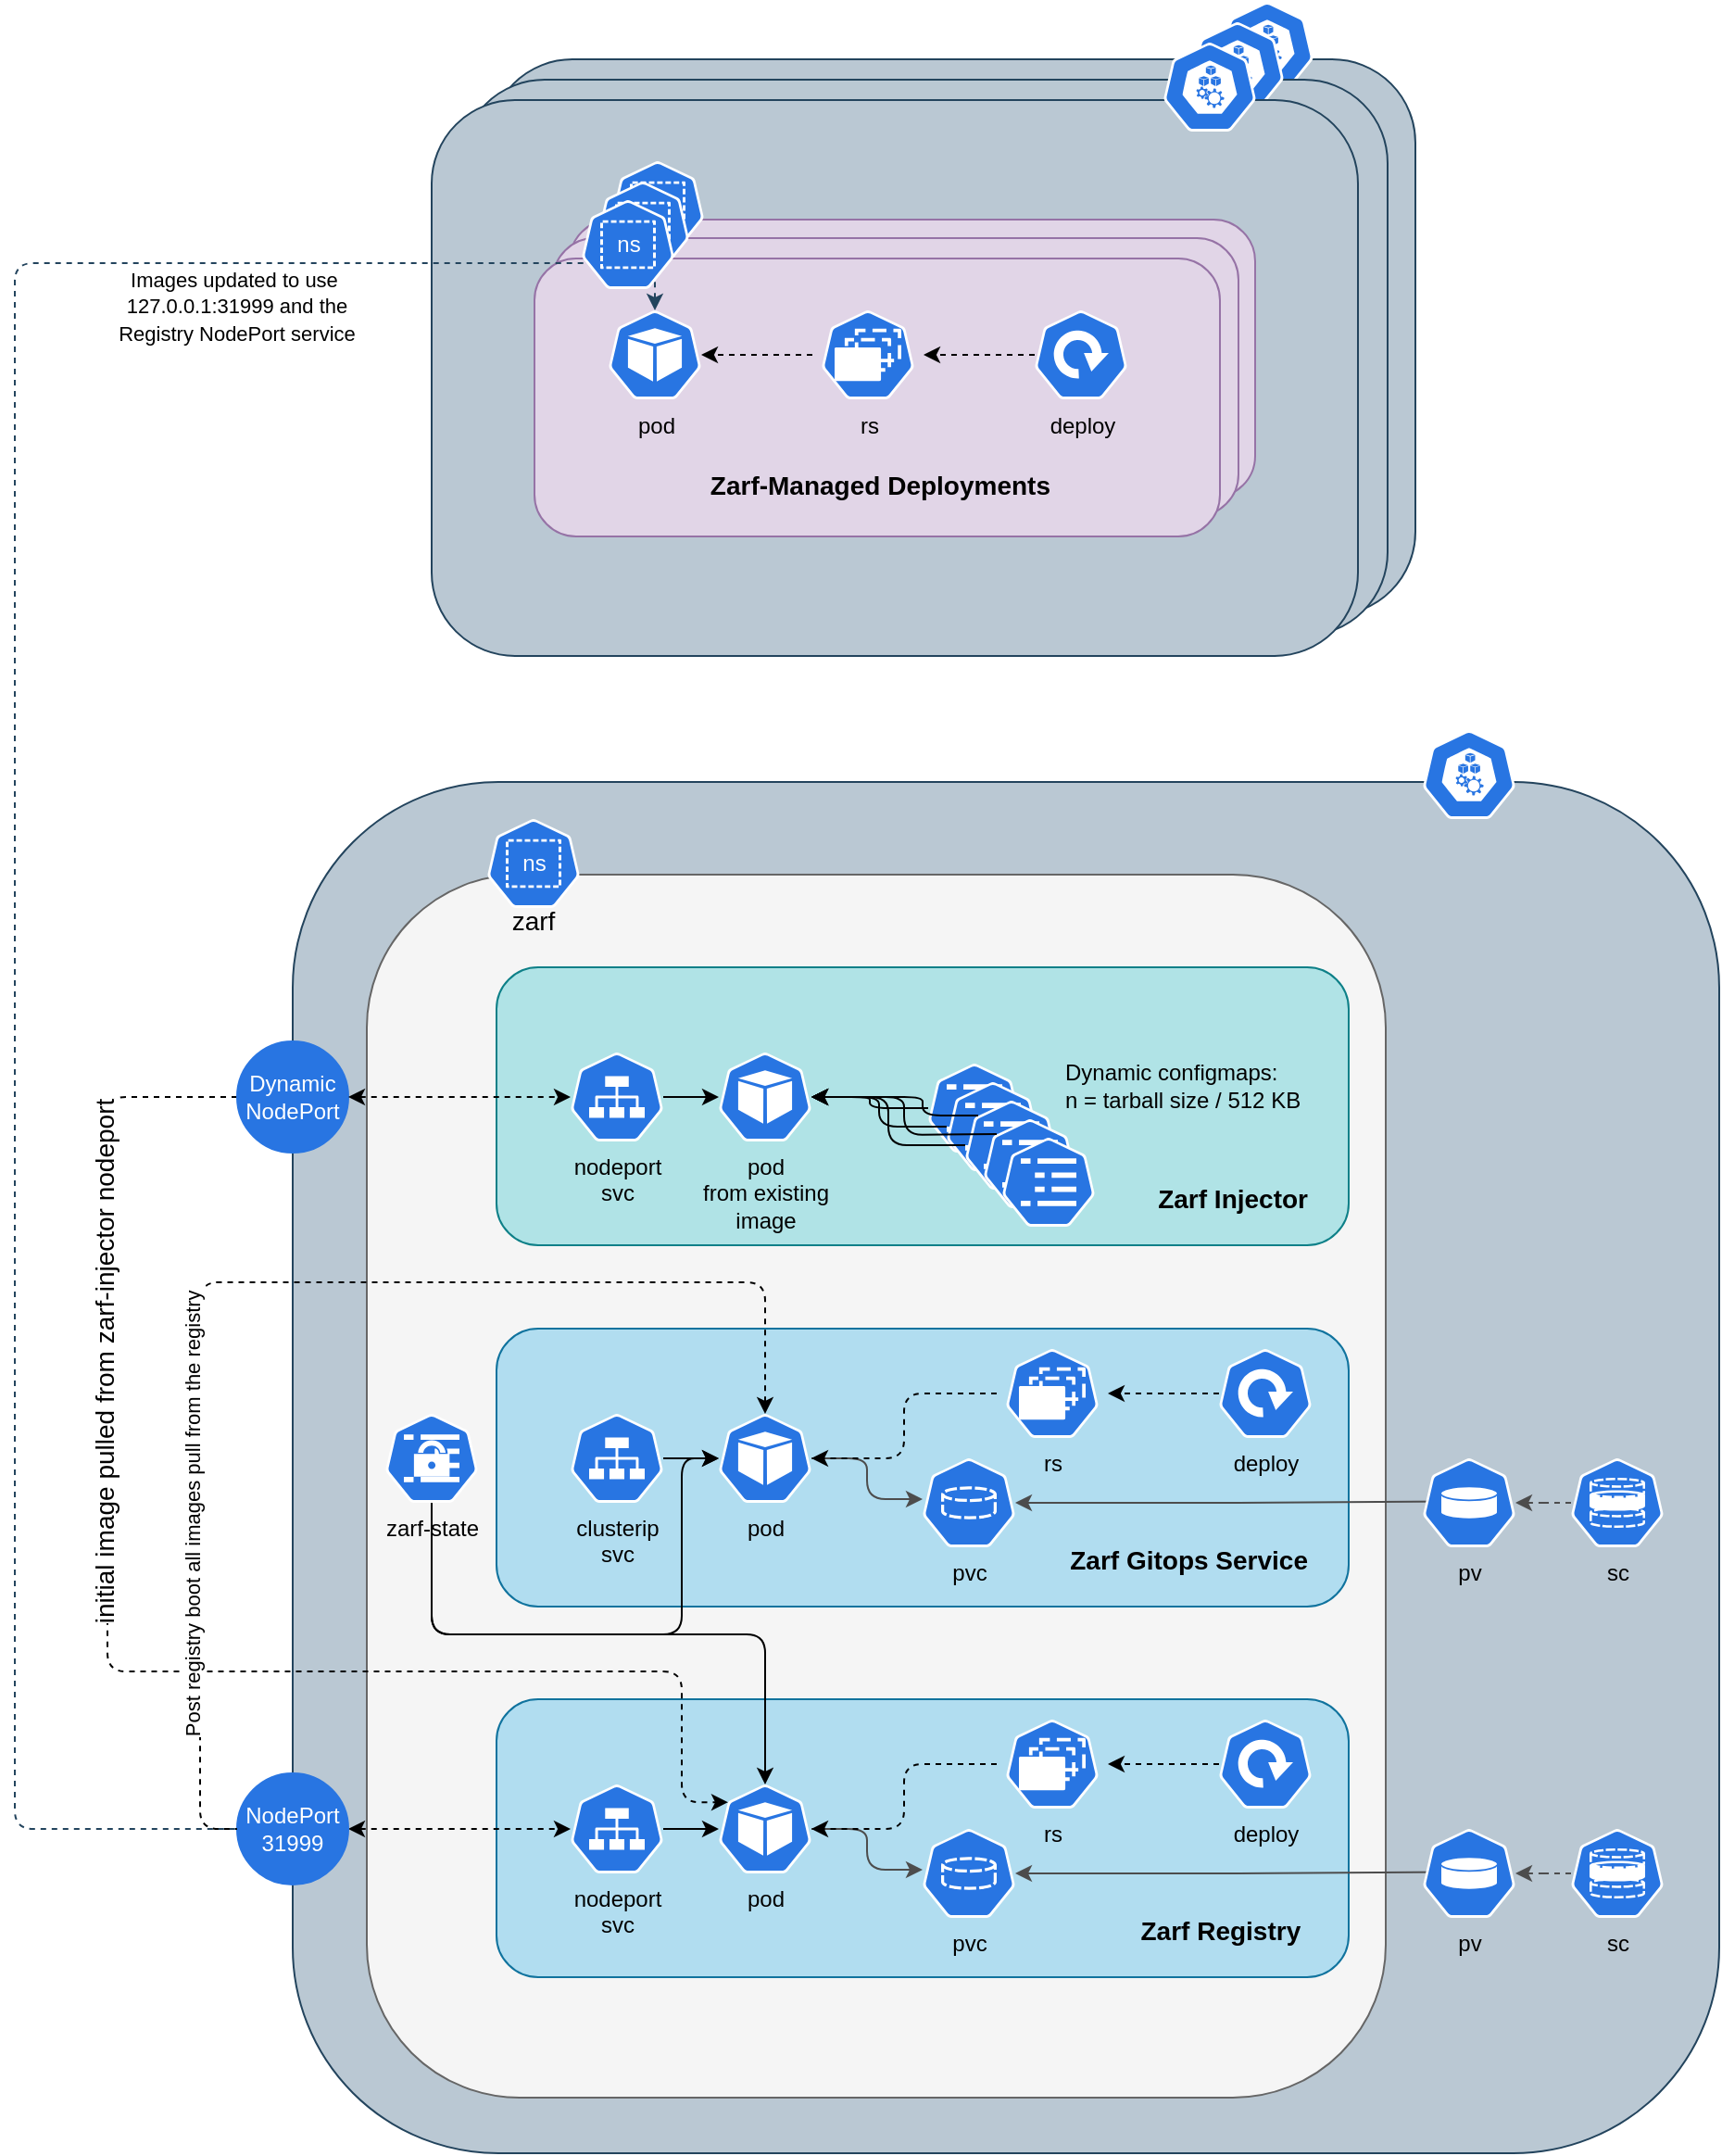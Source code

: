 <mxfile version="16.6.4" type="device"><diagram name="Page-1" id="80d4a630-b321-0f5e-ff81-c5a36ef4752d"><mxGraphModel dx="2057" dy="2125" grid="1" gridSize="10" guides="1" tooltips="1" connect="1" arrows="1" fold="1" page="1" pageScale="1" pageWidth="1100" pageHeight="850" background="none" math="0" shadow="0"><root><mxCell id="0"/><mxCell id="1" parent="0"/><mxCell id="RG8qj_PT374AERn5NwbC-190" value="" style="rounded=1;whiteSpace=wrap;html=1;labelBorderColor=none;fillColor=#bac8d3;strokeColor=#23445d;gradientColor=none;glass=0;shadow=0;sketch=0;" vertex="1" parent="1"><mxGeometry x="316" y="-420" width="500" height="300" as="geometry"/></mxCell><mxCell id="RG8qj_PT374AERn5NwbC-191" value="" style="html=1;dashed=0;whitespace=wrap;fillColor=#2875E2;strokeColor=#ffffff;points=[[0.005,0.63,0],[0.1,0.2,0],[0.9,0.2,0],[0.5,0,0],[0.995,0.63,0],[0.72,0.99,0],[0.5,1,0],[0.28,0.99,0]];shape=mxgraph.kubernetes.icon;prIcon=node;labelBorderColor=none;fontColor=default;rounded=1;" vertex="1" parent="1"><mxGeometry x="711" y="-451" width="50" height="48" as="geometry"/></mxCell><mxCell id="RG8qj_PT374AERn5NwbC-189" value="" style="rounded=1;whiteSpace=wrap;html=1;labelBorderColor=none;fillColor=#bac8d3;strokeColor=#23445d;gradientColor=none;glass=0;shadow=0;sketch=0;" vertex="1" parent="1"><mxGeometry x="301" y="-409" width="500" height="300" as="geometry"/></mxCell><mxCell id="RG8qj_PT374AERn5NwbC-188" value="" style="html=1;dashed=0;whitespace=wrap;fillColor=#2875E2;strokeColor=#ffffff;points=[[0.005,0.63,0],[0.1,0.2,0],[0.9,0.2,0],[0.5,0,0],[0.995,0.63,0],[0.72,0.99,0],[0.5,1,0],[0.28,0.99,0]];shape=mxgraph.kubernetes.icon;prIcon=node;labelBorderColor=none;fontColor=default;rounded=1;" vertex="1" parent="1"><mxGeometry x="695" y="-440" width="50" height="48" as="geometry"/></mxCell><mxCell id="RG8qj_PT374AERn5NwbC-24" value="" style="rounded=1;whiteSpace=wrap;html=1;labelBorderColor=none;fillColor=#bac8d3;strokeColor=#23445d;gradientColor=none;glass=0;shadow=0;sketch=0;" vertex="1" parent="1"><mxGeometry x="210" y="-30" width="770" height="740" as="geometry"/></mxCell><mxCell id="RG8qj_PT374AERn5NwbC-9" value="" style="rounded=1;whiteSpace=wrap;html=1;labelBorderColor=none;fillColor=#f5f5f5;fontColor=#333333;strokeColor=#666666;" vertex="1" parent="1"><mxGeometry x="250" y="20" width="550" height="660" as="geometry"/></mxCell><mxCell id="RG8qj_PT374AERn5NwbC-38" value="" style="rounded=1;whiteSpace=wrap;html=1;shadow=0;labelBorderColor=none;strokeColor=#10739e;fillColor=#b1ddf0;labelPosition=right;verticalLabelPosition=top;align=left;verticalAlign=bottom;" vertex="1" parent="1"><mxGeometry x="320" y="465" width="460" height="150" as="geometry"/></mxCell><mxCell id="RG8qj_PT374AERn5NwbC-1" value="ns" style="html=1;dashed=0;whitespace=wrap;fillColor=#2875E2;strokeColor=#ffffff;points=[[0.005,0.63,0],[0.1,0.2,0],[0.9,0.2,0],[0.5,0,0],[0.995,0.63,0],[0.72,0.99,0],[0.5,1,0],[0.28,0.99,0]];shape=mxgraph.kubernetes.icon;prIcon=ns;labelBorderColor=none;fontColor=#FFFFFF;labelPosition=center;verticalLabelPosition=middle;align=center;verticalAlign=middle;rounded=1;" vertex="1" parent="1"><mxGeometry x="315" y="-10" width="50" height="48" as="geometry"/></mxCell><mxCell id="RG8qj_PT374AERn5NwbC-2" value="pod" style="html=1;dashed=0;whitespace=wrap;fillColor=#2875E2;strokeColor=#ffffff;points=[[0.005,0.63,0],[0.1,0.2,0],[0.9,0.2,0],[0.5,0,0],[0.995,0.63,0],[0.72,0.99,0],[0.5,1,0],[0.28,0.99,0]];shape=mxgraph.kubernetes.icon;prIcon=pod;labelBorderColor=none;fontColor=#000000;labelPosition=center;verticalLabelPosition=bottom;align=center;verticalAlign=top;rounded=1;" vertex="1" parent="1"><mxGeometry x="440" y="511" width="50" height="48" as="geometry"/></mxCell><mxCell id="RG8qj_PT374AERn5NwbC-7" value="" style="edgeStyle=orthogonalEdgeStyle;rounded=1;orthogonalLoop=1;jettySize=auto;html=1;fontColor=#000000;startArrow=classic;startFill=1;fontSize=12;verticalAlign=top;fillColor=#2875E2;strokeColor=#4D4D4D;dashed=0;labelBorderColor=none;labelPosition=center;verticalLabelPosition=bottom;align=center;entryX=0.5;entryY=0.483;entryDx=0;entryDy=0;entryPerimeter=0;" edge="1" parent="1" source="RG8qj_PT374AERn5NwbC-3" target="RG8qj_PT374AERn5NwbC-6"><mxGeometry relative="1" as="geometry"><mxPoint x="465" y="615" as="targetPoint"/></mxGeometry></mxCell><mxCell id="RG8qj_PT374AERn5NwbC-40" value="" style="edgeStyle=orthogonalEdgeStyle;rounded=1;orthogonalLoop=1;jettySize=auto;html=1;fontColor=#000000;startArrow=classic;startFill=1;strokeColor=#4D4D4D;endArrow=none;endFill=0;" edge="1" parent="1" source="RG8qj_PT374AERn5NwbC-3"><mxGeometry relative="1" as="geometry"><mxPoint x="540" y="557" as="sourcePoint"/><mxPoint x="490" y="535" as="targetPoint"/><Array as="points"><mxPoint x="520" y="557"/><mxPoint x="520" y="535"/></Array></mxGeometry></mxCell><mxCell id="RG8qj_PT374AERn5NwbC-3" value="pvc" style="html=1;dashed=0;whitespace=wrap;fillColor=#2875E2;strokeColor=#ffffff;points=[[0.005,0.63,0],[0.1,0.2,0],[0.9,0.2,0],[0.5,0,0],[0.995,0.63,0],[0.72,0.99,0],[0.5,1,0],[0.28,0.99,0]];shape=mxgraph.kubernetes.icon;prIcon=pvc;labelBorderColor=none;fontColor=#000000;verticalAlign=top;labelPosition=center;verticalLabelPosition=bottom;align=center;rounded=1;" vertex="1" parent="1"><mxGeometry x="550" y="535" width="50" height="48" as="geometry"/></mxCell><mxCell id="RG8qj_PT374AERn5NwbC-6" value="pv" style="html=1;dashed=0;whitespace=wrap;fillColor=#2875E2;strokeColor=#ffffff;points=[[0.005,0.63,0],[0.1,0.2,0],[0.9,0.2,0],[0.5,0,0],[0.995,0.63,0],[0.72,0.99,0],[0.5,1,0],[0.28,0.99,0]];shape=mxgraph.kubernetes.icon;prIcon=pv;labelBorderColor=none;fontColor=#000000;verticalAlign=top;labelPosition=center;verticalLabelPosition=bottom;align=center;rounded=1;" vertex="1" parent="1"><mxGeometry x="820" y="535" width="50" height="48" as="geometry"/></mxCell><mxCell id="RG8qj_PT374AERn5NwbC-22" value="" style="edgeStyle=orthogonalEdgeStyle;rounded=1;orthogonalLoop=1;jettySize=auto;html=1;fontColor=#000000;startArrow=none;startFill=0;dashed=1;fontSize=12;verticalAlign=top;fillColor=#2875E2;strokeColor=#4D4D4D;labelBorderColor=none;labelPosition=center;verticalLabelPosition=bottom;align=center;" edge="1" parent="1" source="RG8qj_PT374AERn5NwbC-8" target="RG8qj_PT374AERn5NwbC-6"><mxGeometry relative="1" as="geometry"/></mxCell><mxCell id="RG8qj_PT374AERn5NwbC-8" value="sc" style="html=1;dashed=0;whitespace=wrap;fillColor=#2875E2;strokeColor=#ffffff;points=[[0.005,0.63,0],[0.1,0.2,0],[0.9,0.2,0],[0.5,0,0],[0.995,0.63,0],[0.72,0.99,0],[0.5,1,0],[0.28,0.99,0]];shape=mxgraph.kubernetes.icon;prIcon=sc;labelBorderColor=none;fontColor=#000000;verticalAlign=top;labelPosition=center;verticalLabelPosition=bottom;align=center;rounded=1;" vertex="1" parent="1"><mxGeometry x="900" y="535" width="50" height="48" as="geometry"/></mxCell><mxCell id="RG8qj_PT374AERn5NwbC-21" style="edgeStyle=orthogonalEdgeStyle;orthogonalLoop=1;jettySize=auto;html=1;fontColor=default;startArrow=none;startFill=0;rounded=1;exitX=0;exitY=0.5;exitDx=0;exitDy=0;dashed=1;entryX=0.1;entryY=0.2;entryDx=0;entryDy=0;entryPerimeter=0;" edge="1" parent="1" source="RG8qj_PT374AERn5NwbC-115" target="RG8qj_PT374AERn5NwbC-2"><mxGeometry relative="1" as="geometry"><mxPoint x="110" y="440" as="sourcePoint"/><Array as="points"><mxPoint x="110" y="140"/><mxPoint x="110" y="450"/><mxPoint x="420" y="450"/><mxPoint x="420" y="521"/></Array></mxGeometry></mxCell><mxCell id="RG8qj_PT374AERn5NwbC-118" value="initial image pulled from zarf-injector nodeport" style="edgeLabel;html=1;align=center;verticalAlign=middle;resizable=0;points=[];fontSize=14;fontColor=#000000;labelPosition=center;verticalLabelPosition=middle;rotation=-90;rounded=1;" vertex="1" connectable="0" parent="RG8qj_PT374AERn5NwbC-21"><mxGeometry x="-0.458" y="-2" relative="1" as="geometry"><mxPoint as="offset"/></mxGeometry></mxCell><mxCell id="RG8qj_PT374AERn5NwbC-117" style="edgeStyle=orthogonalEdgeStyle;rounded=1;orthogonalLoop=1;jettySize=auto;html=1;exitX=0.5;exitY=1;exitDx=0;exitDy=0;exitPerimeter=0;entryX=0.5;entryY=0;entryDx=0;entryDy=0;entryPerimeter=0;fontSize=14;fontColor=#000000;startArrow=none;startFill=0;endArrow=classic;endFill=1;strokeColor=#000000;" edge="1" parent="1" source="RG8qj_PT374AERn5NwbC-10" target="RG8qj_PT374AERn5NwbC-2"><mxGeometry relative="1" as="geometry"><Array as="points"><mxPoint x="285" y="430"/><mxPoint x="465" y="430"/></Array></mxGeometry></mxCell><mxCell id="RG8qj_PT374AERn5NwbC-10" value="zarf-state" style="html=1;dashed=0;whitespace=wrap;fillColor=#2875E2;strokeColor=#ffffff;points=[[0.005,0.63,0],[0.1,0.2,0],[0.9,0.2,0],[0.5,0,0],[0.995,0.63,0],[0.72,0.99,0],[0.5,1,0],[0.28,0.99,0]];shape=mxgraph.kubernetes.icon;prIcon=secret;labelBorderColor=none;fontColor=default;labelPosition=center;verticalLabelPosition=bottom;align=center;verticalAlign=top;rounded=1;" vertex="1" parent="1"><mxGeometry x="260" y="311" width="50" height="48" as="geometry"/></mxCell><mxCell id="RG8qj_PT374AERn5NwbC-12" value="" style="edgeStyle=orthogonalEdgeStyle;rounded=1;orthogonalLoop=1;jettySize=auto;html=1;fontColor=default;" edge="1" parent="1" source="RG8qj_PT374AERn5NwbC-11" target="RG8qj_PT374AERn5NwbC-2"><mxGeometry relative="1" as="geometry"/></mxCell><mxCell id="RG8qj_PT374AERn5NwbC-11" value="nodeport&lt;br&gt;svc" style="html=1;dashed=0;whitespace=wrap;fillColor=#2875E2;strokeColor=#ffffff;points=[[0.005,0.63,0],[0.1,0.2,0],[0.9,0.2,0],[0.5,0,0],[0.995,0.63,0],[0.72,0.99,0],[0.5,1,0],[0.28,0.99,0]];shape=mxgraph.kubernetes.icon;prIcon=svc;labelBorderColor=none;fontColor=default;labelPosition=center;verticalLabelPosition=bottom;align=center;verticalAlign=top;rounded=1;" vertex="1" parent="1"><mxGeometry x="360" y="511" width="50" height="48" as="geometry"/></mxCell><mxCell id="RG8qj_PT374AERn5NwbC-23" value="" style="html=1;dashed=0;whitespace=wrap;fillColor=#2875E2;strokeColor=#ffffff;points=[[0.005,0.63,0],[0.1,0.2,0],[0.9,0.2,0],[0.5,0,0],[0.995,0.63,0],[0.72,0.99,0],[0.5,1,0],[0.28,0.99,0]];shape=mxgraph.kubernetes.icon;prIcon=node;labelBorderColor=none;fontColor=default;rounded=1;" vertex="1" parent="1"><mxGeometry x="820" y="-58" width="50" height="48" as="geometry"/></mxCell><mxCell id="RG8qj_PT374AERn5NwbC-31" style="edgeStyle=orthogonalEdgeStyle;rounded=1;orthogonalLoop=1;jettySize=auto;html=1;exitX=1;exitY=0.5;exitDx=0;exitDy=0;dashed=1;fontColor=default;startArrow=classic;startFill=1;" edge="1" parent="1" source="RG8qj_PT374AERn5NwbC-28" target="RG8qj_PT374AERn5NwbC-11"><mxGeometry relative="1" as="geometry"/></mxCell><mxCell id="RG8qj_PT374AERn5NwbC-28" value="&lt;span&gt;NodePort&lt;/span&gt;&lt;br&gt;&lt;span&gt;31999&lt;/span&gt;" style="ellipse;whiteSpace=wrap;html=1;aspect=fixed;labelBorderColor=none;fontColor=#FFFFFF;strokeColor=#2875E2;fillColor=#2875E2;rounded=1;" vertex="1" parent="1"><mxGeometry x="180" y="505" width="60" height="60" as="geometry"/></mxCell><mxCell id="RG8qj_PT374AERn5NwbC-34" value="" style="edgeStyle=orthogonalEdgeStyle;rounded=1;orthogonalLoop=1;jettySize=auto;html=1;dashed=1;fontColor=#000000;startArrow=none;startFill=0;" edge="1" parent="1" source="RG8qj_PT374AERn5NwbC-33" target="RG8qj_PT374AERn5NwbC-2"><mxGeometry relative="1" as="geometry"/></mxCell><mxCell id="RG8qj_PT374AERn5NwbC-33" value="rs" style="html=1;dashed=0;whitespace=wrap;fillColor=#2875E2;strokeColor=#ffffff;points=[[0.005,0.63,0],[0.1,0.2,0],[0.9,0.2,0],[0.5,0,0],[0.995,0.63,0],[0.72,0.99,0],[0.5,1,0],[0.28,0.99,0]];shape=mxgraph.kubernetes.icon;prIcon=rs;shadow=0;labelBorderColor=none;fontColor=#000000;labelPosition=center;verticalLabelPosition=bottom;align=center;verticalAlign=top;rounded=1;" vertex="1" parent="1"><mxGeometry x="590" y="476" width="60" height="48" as="geometry"/></mxCell><mxCell id="RG8qj_PT374AERn5NwbC-36" value="" style="edgeStyle=orthogonalEdgeStyle;rounded=1;orthogonalLoop=1;jettySize=auto;html=1;dashed=1;fontColor=#000000;startArrow=none;startFill=0;" edge="1" parent="1" source="RG8qj_PT374AERn5NwbC-35" target="RG8qj_PT374AERn5NwbC-33"><mxGeometry relative="1" as="geometry"/></mxCell><mxCell id="RG8qj_PT374AERn5NwbC-35" value="deploy" style="html=1;dashed=0;whitespace=wrap;fillColor=#2875E2;strokeColor=#ffffff;points=[[0.005,0.63,0],[0.1,0.2,0],[0.9,0.2,0],[0.5,0,0],[0.995,0.63,0],[0.72,0.99,0],[0.5,1,0],[0.28,0.99,0]];shape=mxgraph.kubernetes.icon;prIcon=deploy;shadow=0;labelBorderColor=none;fontColor=#000000;labelPosition=center;verticalLabelPosition=bottom;align=center;verticalAlign=top;rounded=1;" vertex="1" parent="1"><mxGeometry x="710" y="476" width="50" height="48" as="geometry"/></mxCell><mxCell id="RG8qj_PT374AERn5NwbC-39" value="&lt;span style=&quot;font-size: 14px&quot;&gt;Zarf Registry&amp;nbsp;&lt;/span&gt;" style="text;html=1;strokeColor=none;fillColor=none;align=right;verticalAlign=middle;whiteSpace=wrap;rounded=1;shadow=0;labelBorderColor=none;fontColor=#000000;fontSize=14;fontStyle=1;" vertex="1" parent="1"><mxGeometry x="620" y="575" width="140" height="30" as="geometry"/></mxCell><mxCell id="RG8qj_PT374AERn5NwbC-57" value="zarf" style="text;html=1;strokeColor=none;fillColor=none;align=center;verticalAlign=middle;whiteSpace=wrap;rounded=1;shadow=0;labelBorderColor=none;fontSize=14;fontColor=#000000;" vertex="1" parent="1"><mxGeometry x="310" y="30" width="60" height="30" as="geometry"/></mxCell><mxCell id="RG8qj_PT374AERn5NwbC-58" value="" style="rounded=1;whiteSpace=wrap;html=1;shadow=0;labelBorderColor=none;strokeColor=#10739e;fillColor=#b1ddf0;labelPosition=right;verticalLabelPosition=top;align=left;verticalAlign=bottom;" vertex="1" parent="1"><mxGeometry x="320" y="265" width="460" height="150" as="geometry"/></mxCell><mxCell id="RG8qj_PT374AERn5NwbC-60" value="" style="edgeStyle=orthogonalEdgeStyle;rounded=1;orthogonalLoop=1;jettySize=auto;html=1;fontColor=#000000;startArrow=classic;startFill=1;fontSize=12;verticalAlign=top;fillColor=#2875E2;strokeColor=#4D4D4D;dashed=0;labelBorderColor=none;labelPosition=center;verticalLabelPosition=bottom;align=center;entryX=0.5;entryY=0.483;entryDx=0;entryDy=0;entryPerimeter=0;" edge="1" source="RG8qj_PT374AERn5NwbC-62" target="RG8qj_PT374AERn5NwbC-63" parent="1"><mxGeometry relative="1" as="geometry"><mxPoint x="465" y="415" as="targetPoint"/></mxGeometry></mxCell><mxCell id="RG8qj_PT374AERn5NwbC-61" value="" style="edgeStyle=orthogonalEdgeStyle;rounded=1;orthogonalLoop=1;jettySize=auto;html=1;fontColor=#000000;startArrow=classic;startFill=1;strokeColor=#4D4D4D;endArrow=none;endFill=0;" edge="1" source="RG8qj_PT374AERn5NwbC-62" parent="1"><mxGeometry relative="1" as="geometry"><mxPoint x="540" y="357" as="sourcePoint"/><mxPoint x="490" y="335" as="targetPoint"/><Array as="points"><mxPoint x="520" y="357"/><mxPoint x="520" y="335"/></Array></mxGeometry></mxCell><mxCell id="RG8qj_PT374AERn5NwbC-62" value="pvc" style="html=1;dashed=0;whitespace=wrap;fillColor=#2875E2;strokeColor=#ffffff;points=[[0.005,0.63,0],[0.1,0.2,0],[0.9,0.2,0],[0.5,0,0],[0.995,0.63,0],[0.72,0.99,0],[0.5,1,0],[0.28,0.99,0]];shape=mxgraph.kubernetes.icon;prIcon=pvc;labelBorderColor=none;fontColor=#000000;verticalAlign=top;labelPosition=center;verticalLabelPosition=bottom;align=center;rounded=1;" vertex="1" parent="1"><mxGeometry x="550" y="335" width="50" height="48" as="geometry"/></mxCell><mxCell id="RG8qj_PT374AERn5NwbC-63" value="pv" style="html=1;dashed=0;whitespace=wrap;fillColor=#2875E2;strokeColor=#ffffff;points=[[0.005,0.63,0],[0.1,0.2,0],[0.9,0.2,0],[0.5,0,0],[0.995,0.63,0],[0.72,0.99,0],[0.5,1,0],[0.28,0.99,0]];shape=mxgraph.kubernetes.icon;prIcon=pv;labelBorderColor=none;fontColor=#000000;verticalAlign=top;labelPosition=center;verticalLabelPosition=bottom;align=center;rounded=1;" vertex="1" parent="1"><mxGeometry x="820" y="335" width="50" height="48" as="geometry"/></mxCell><mxCell id="RG8qj_PT374AERn5NwbC-64" value="" style="edgeStyle=orthogonalEdgeStyle;rounded=1;orthogonalLoop=1;jettySize=auto;html=1;fontColor=#000000;startArrow=none;startFill=0;dashed=1;fontSize=12;verticalAlign=top;fillColor=#2875E2;strokeColor=#4D4D4D;labelBorderColor=none;labelPosition=center;verticalLabelPosition=bottom;align=center;" edge="1" source="RG8qj_PT374AERn5NwbC-65" target="RG8qj_PT374AERn5NwbC-63" parent="1"><mxGeometry relative="1" as="geometry"/></mxCell><mxCell id="RG8qj_PT374AERn5NwbC-65" value="sc" style="html=1;dashed=0;whitespace=wrap;fillColor=#2875E2;strokeColor=#ffffff;points=[[0.005,0.63,0],[0.1,0.2,0],[0.9,0.2,0],[0.5,0,0],[0.995,0.63,0],[0.72,0.99,0],[0.5,1,0],[0.28,0.99,0]];shape=mxgraph.kubernetes.icon;prIcon=sc;labelBorderColor=none;fontColor=#000000;verticalAlign=top;labelPosition=center;verticalLabelPosition=bottom;align=center;rounded=1;" vertex="1" parent="1"><mxGeometry x="900" y="335" width="50" height="48" as="geometry"/></mxCell><mxCell id="RG8qj_PT374AERn5NwbC-66" value="" style="edgeStyle=orthogonalEdgeStyle;rounded=1;orthogonalLoop=1;jettySize=auto;html=1;fontColor=default;" edge="1" source="RG8qj_PT374AERn5NwbC-67" target="RG8qj_PT374AERn5NwbC-59" parent="1"><mxGeometry relative="1" as="geometry"/></mxCell><mxCell id="RG8qj_PT374AERn5NwbC-67" value="clusterip&lt;br&gt;svc" style="html=1;dashed=0;whitespace=wrap;fillColor=#2875E2;strokeColor=#ffffff;points=[[0.005,0.63,0],[0.1,0.2,0],[0.9,0.2,0],[0.5,0,0],[0.995,0.63,0],[0.72,0.99,0],[0.5,1,0],[0.28,0.99,0]];shape=mxgraph.kubernetes.icon;prIcon=svc;labelBorderColor=none;fontColor=default;labelPosition=center;verticalLabelPosition=bottom;align=center;verticalAlign=top;rounded=1;" vertex="1" parent="1"><mxGeometry x="360" y="311" width="50" height="48" as="geometry"/></mxCell><mxCell id="RG8qj_PT374AERn5NwbC-68" value="" style="edgeStyle=orthogonalEdgeStyle;rounded=1;orthogonalLoop=1;jettySize=auto;html=1;dashed=1;fontColor=#000000;startArrow=none;startFill=0;" edge="1" source="RG8qj_PT374AERn5NwbC-69" target="RG8qj_PT374AERn5NwbC-59" parent="1"><mxGeometry relative="1" as="geometry"/></mxCell><mxCell id="RG8qj_PT374AERn5NwbC-69" value="rs" style="html=1;dashed=0;whitespace=wrap;fillColor=#2875E2;strokeColor=#ffffff;points=[[0.005,0.63,0],[0.1,0.2,0],[0.9,0.2,0],[0.5,0,0],[0.995,0.63,0],[0.72,0.99,0],[0.5,1,0],[0.28,0.99,0]];shape=mxgraph.kubernetes.icon;prIcon=rs;shadow=0;labelBorderColor=none;fontColor=#000000;labelPosition=center;verticalLabelPosition=bottom;align=center;verticalAlign=top;rounded=1;" vertex="1" parent="1"><mxGeometry x="590" y="276" width="60" height="48" as="geometry"/></mxCell><mxCell id="RG8qj_PT374AERn5NwbC-70" value="" style="edgeStyle=orthogonalEdgeStyle;rounded=1;orthogonalLoop=1;jettySize=auto;html=1;dashed=1;fontColor=#000000;startArrow=none;startFill=0;" edge="1" source="RG8qj_PT374AERn5NwbC-71" target="RG8qj_PT374AERn5NwbC-69" parent="1"><mxGeometry relative="1" as="geometry"/></mxCell><mxCell id="RG8qj_PT374AERn5NwbC-71" value="deploy" style="html=1;dashed=0;whitespace=wrap;fillColor=#2875E2;strokeColor=#ffffff;points=[[0.005,0.63,0],[0.1,0.2,0],[0.9,0.2,0],[0.5,0,0],[0.995,0.63,0],[0.72,0.99,0],[0.5,1,0],[0.28,0.99,0]];shape=mxgraph.kubernetes.icon;prIcon=deploy;shadow=0;labelBorderColor=none;fontColor=#000000;labelPosition=center;verticalLabelPosition=bottom;align=center;verticalAlign=top;rounded=1;" vertex="1" parent="1"><mxGeometry x="710" y="276" width="50" height="48" as="geometry"/></mxCell><mxCell id="RG8qj_PT374AERn5NwbC-72" value="&lt;span style=&quot;font-size: 14px&quot;&gt;Zarf Gitops Service&lt;/span&gt;" style="text;html=1;strokeColor=none;fillColor=none;align=right;verticalAlign=middle;whiteSpace=wrap;rounded=1;shadow=0;labelBorderColor=none;fontColor=#000000;fontSize=14;fontStyle=1;" vertex="1" parent="1"><mxGeometry x="560" y="375" width="200" height="30" as="geometry"/></mxCell><mxCell id="RG8qj_PT374AERn5NwbC-74" value="" style="edgeStyle=orthogonalEdgeStyle;rounded=1;orthogonalLoop=1;jettySize=auto;html=1;fontSize=14;fontColor=#000000;startArrow=none;startFill=0;endArrow=classic;endFill=1;strokeColor=#000000;" edge="1" parent="1" source="RG8qj_PT374AERn5NwbC-10"><mxGeometry relative="1" as="geometry"><mxPoint x="440" y="335" as="targetPoint"/><Array as="points"><mxPoint x="285" y="430"/><mxPoint x="420" y="430"/><mxPoint x="420" y="335"/></Array></mxGeometry></mxCell><mxCell id="RG8qj_PT374AERn5NwbC-119" style="edgeStyle=orthogonalEdgeStyle;rounded=1;orthogonalLoop=1;jettySize=auto;html=1;exitX=0.5;exitY=0;exitDx=0;exitDy=0;exitPerimeter=0;entryX=0;entryY=0.5;entryDx=0;entryDy=0;fontSize=12;fontColor=#000000;startArrow=classic;startFill=1;endArrow=none;endFill=0;strokeColor=#000000;dashed=1;" edge="1" parent="1" source="RG8qj_PT374AERn5NwbC-59" target="RG8qj_PT374AERn5NwbC-28"><mxGeometry relative="1" as="geometry"><Array as="points"><mxPoint x="465" y="240"/><mxPoint x="160" y="240"/><mxPoint x="160" y="535"/></Array></mxGeometry></mxCell><mxCell id="RG8qj_PT374AERn5NwbC-120" value="Post registry boot all images pull from the registry&amp;nbsp; &amp;nbsp; &amp;nbsp;" style="edgeLabel;html=1;align=center;verticalAlign=middle;resizable=0;points=[];fontColor=#000000;rotation=-90;labelPosition=center;verticalLabelPosition=middle;" vertex="1" connectable="0" parent="RG8qj_PT374AERn5NwbC-119"><mxGeometry x="0.428" y="-4" relative="1" as="geometry"><mxPoint as="offset"/></mxGeometry></mxCell><mxCell id="RG8qj_PT374AERn5NwbC-59" value="pod" style="html=1;dashed=0;whitespace=wrap;fillColor=#2875E2;strokeColor=#ffffff;points=[[0.005,0.63,0],[0.1,0.2,0],[0.9,0.2,0],[0.5,0,0],[0.995,0.63,0],[0.72,0.99,0],[0.5,1,0],[0.28,0.99,0]];shape=mxgraph.kubernetes.icon;prIcon=pod;labelBorderColor=none;fontColor=#000000;labelPosition=center;verticalLabelPosition=bottom;align=center;verticalAlign=top;rounded=1;" vertex="1" parent="1"><mxGeometry x="440" y="311" width="50" height="48" as="geometry"/></mxCell><mxCell id="RG8qj_PT374AERn5NwbC-75" value="" style="rounded=1;whiteSpace=wrap;html=1;shadow=0;labelBorderColor=none;strokeColor=#0e8088;fillColor=#b0e3e6;labelPosition=right;verticalLabelPosition=top;align=left;verticalAlign=bottom;" vertex="1" parent="1"><mxGeometry x="320" y="70" width="460" height="150" as="geometry"/></mxCell><mxCell id="RG8qj_PT374AERn5NwbC-82" value="" style="edgeStyle=orthogonalEdgeStyle;rounded=1;orthogonalLoop=1;jettySize=auto;html=1;fontColor=default;" edge="1" parent="1" source="RG8qj_PT374AERn5NwbC-83" target="RG8qj_PT374AERn5NwbC-89"><mxGeometry relative="1" as="geometry"/></mxCell><mxCell id="RG8qj_PT374AERn5NwbC-83" value="nodeport&lt;br&gt;svc" style="html=1;dashed=0;whitespace=wrap;fillColor=#2875E2;strokeColor=#ffffff;points=[[0.005,0.63,0],[0.1,0.2,0],[0.9,0.2,0],[0.5,0,0],[0.995,0.63,0],[0.72,0.99,0],[0.5,1,0],[0.28,0.99,0]];shape=mxgraph.kubernetes.icon;prIcon=svc;labelBorderColor=none;fontColor=default;labelPosition=center;verticalLabelPosition=bottom;align=center;verticalAlign=top;rounded=1;" vertex="1" parent="1"><mxGeometry x="360" y="116" width="50" height="48" as="geometry"/></mxCell><mxCell id="RG8qj_PT374AERn5NwbC-88" value="&lt;span style=&quot;font-size: 14px&quot;&gt;Zarf Injector&lt;/span&gt;" style="text;html=1;strokeColor=none;fillColor=none;align=right;verticalAlign=middle;whiteSpace=wrap;rounded=1;shadow=0;labelBorderColor=none;fontColor=#000000;fontSize=14;fontStyle=1;" vertex="1" parent="1"><mxGeometry x="560" y="180" width="200" height="30" as="geometry"/></mxCell><mxCell id="RG8qj_PT374AERn5NwbC-89" value="pod&lt;br&gt;from existing&lt;br&gt;image" style="html=1;dashed=0;whitespace=wrap;fillColor=#2875E2;strokeColor=#ffffff;points=[[0.005,0.63,0],[0.1,0.2,0],[0.9,0.2,0],[0.5,0,0],[0.995,0.63,0],[0.72,0.99,0],[0.5,1,0],[0.28,0.99,0]];shape=mxgraph.kubernetes.icon;prIcon=pod;labelBorderColor=none;fontColor=#000000;labelPosition=center;verticalLabelPosition=bottom;align=center;verticalAlign=top;rounded=1;" vertex="1" parent="1"><mxGeometry x="440" y="116" width="50" height="48" as="geometry"/></mxCell><mxCell id="RG8qj_PT374AERn5NwbC-109" value="" style="edgeStyle=orthogonalEdgeStyle;rounded=1;orthogonalLoop=1;jettySize=auto;html=1;fontSize=14;fontColor=#000000;startArrow=none;startFill=0;endArrow=classic;endFill=1;strokeColor=#000000;" edge="1" parent="1" source="RG8qj_PT374AERn5NwbC-91" target="RG8qj_PT374AERn5NwbC-89"><mxGeometry relative="1" as="geometry"/></mxCell><mxCell id="RG8qj_PT374AERn5NwbC-91" value="" style="html=1;dashed=0;whitespace=wrap;fillColor=#2875E2;strokeColor=#ffffff;points=[[0.005,0.63,0],[0.1,0.2,0],[0.9,0.2,0],[0.5,0,0],[0.995,0.63,0],[0.72,0.99,0],[0.5,1,0],[0.28,0.99,0]];shape=mxgraph.kubernetes.icon;prIcon=cm;shadow=0;labelBorderColor=none;fontSize=14;fontColor=#000000;rounded=1;" vertex="1" parent="1"><mxGeometry x="553" y="122" width="50" height="48" as="geometry"/></mxCell><mxCell id="RG8qj_PT374AERn5NwbC-110" value="" style="edgeStyle=orthogonalEdgeStyle;rounded=1;orthogonalLoop=1;jettySize=auto;html=1;fontSize=14;fontColor=#000000;startArrow=none;startFill=0;endArrow=classic;endFill=1;strokeColor=#000000;" edge="1" parent="1" source="RG8qj_PT374AERn5NwbC-101" target="RG8qj_PT374AERn5NwbC-89"><mxGeometry relative="1" as="geometry"/></mxCell><mxCell id="RG8qj_PT374AERn5NwbC-101" value="" style="html=1;dashed=0;whitespace=wrap;fillColor=#2875E2;strokeColor=#ffffff;points=[[0.005,0.63,0],[0.1,0.2,0],[0.9,0.2,0],[0.5,0,0],[0.995,0.63,0],[0.72,0.99,0],[0.5,1,0],[0.28,0.99,0]];shape=mxgraph.kubernetes.icon;prIcon=cm;shadow=0;labelBorderColor=none;fontSize=14;fontColor=#000000;rounded=1;" vertex="1" parent="1"><mxGeometry x="563" y="132" width="50" height="48" as="geometry"/></mxCell><mxCell id="RG8qj_PT374AERn5NwbC-102" value="" style="html=1;dashed=0;whitespace=wrap;fillColor=#2875E2;strokeColor=#ffffff;points=[[0.005,0.63,0],[0.1,0.2,0],[0.9,0.2,0],[0.5,0,0],[0.995,0.63,0],[0.72,0.99,0],[0.5,1,0],[0.28,0.99,0]];shape=mxgraph.kubernetes.icon;prIcon=cm;shadow=0;labelBorderColor=none;fontSize=14;fontColor=#000000;rounded=1;" vertex="1" parent="1"><mxGeometry x="573" y="142" width="50" height="48" as="geometry"/></mxCell><mxCell id="RG8qj_PT374AERn5NwbC-103" value="" style="html=1;dashed=0;whitespace=wrap;fillColor=#2875E2;strokeColor=#ffffff;points=[[0.005,0.63,0],[0.1,0.2,0],[0.9,0.2,0],[0.5,0,0],[0.995,0.63,0],[0.72,0.99,0],[0.5,1,0],[0.28,0.99,0]];shape=mxgraph.kubernetes.icon;prIcon=cm;shadow=0;labelBorderColor=none;fontSize=14;fontColor=#000000;rounded=1;" vertex="1" parent="1"><mxGeometry x="583" y="152" width="50" height="48" as="geometry"/></mxCell><mxCell id="RG8qj_PT374AERn5NwbC-104" value="" style="html=1;dashed=0;whitespace=wrap;fillColor=#2875E2;strokeColor=#ffffff;points=[[0.005,0.63,0],[0.1,0.2,0],[0.9,0.2,0],[0.5,0,0],[0.995,0.63,0],[0.72,0.99,0],[0.5,1,0],[0.28,0.99,0]];shape=mxgraph.kubernetes.icon;prIcon=cm;shadow=0;labelBorderColor=none;fontSize=14;fontColor=#000000;rounded=1;" vertex="1" parent="1"><mxGeometry x="593" y="162" width="50" height="48" as="geometry"/></mxCell><mxCell id="RG8qj_PT374AERn5NwbC-105" value="Dynamic configmaps: &lt;br style=&quot;font-size: 12px&quot;&gt;n = tarball size / 512 KB" style="text;html=1;strokeColor=none;fillColor=none;align=left;verticalAlign=middle;whiteSpace=wrap;rounded=1;shadow=0;labelBorderColor=none;fontSize=12;fontColor=#000000;" vertex="1" parent="1"><mxGeometry x="625" y="122" width="160" height="24" as="geometry"/></mxCell><mxCell id="RG8qj_PT374AERn5NwbC-112" value="" style="edgeStyle=orthogonalEdgeStyle;rounded=1;orthogonalLoop=1;jettySize=auto;html=1;fontSize=14;fontColor=#000000;startArrow=none;startFill=0;endArrow=classic;endFill=1;strokeColor=#000000;" edge="1" parent="1" source="RG8qj_PT374AERn5NwbC-102" target="RG8qj_PT374AERn5NwbC-89"><mxGeometry relative="1" as="geometry"><mxPoint x="570" y="140" as="sourcePoint"/><mxPoint x="500" y="150" as="targetPoint"/></mxGeometry></mxCell><mxCell id="RG8qj_PT374AERn5NwbC-113" value="" style="edgeStyle=orthogonalEdgeStyle;rounded=1;orthogonalLoop=1;jettySize=auto;html=1;fontSize=14;fontColor=#000000;startArrow=none;startFill=0;endArrow=classic;endFill=1;strokeColor=#000000;" edge="1" parent="1" target="RG8qj_PT374AERn5NwbC-89"><mxGeometry relative="1" as="geometry"><mxPoint x="580" y="150" as="sourcePoint"/><mxPoint x="500" y="150" as="targetPoint"/><Array as="points"><mxPoint x="550" y="150"/><mxPoint x="550" y="140"/></Array></mxGeometry></mxCell><mxCell id="RG8qj_PT374AERn5NwbC-114" value="" style="edgeStyle=orthogonalEdgeStyle;rounded=1;orthogonalLoop=1;jettySize=auto;html=1;fontSize=14;fontColor=#000000;startArrow=none;startFill=0;endArrow=classic;endFill=1;strokeColor=#000000;" edge="1" parent="1" target="RG8qj_PT374AERn5NwbC-89"><mxGeometry relative="1" as="geometry"><mxPoint x="590" y="160" as="sourcePoint"/><mxPoint x="500" y="150" as="targetPoint"/></mxGeometry></mxCell><mxCell id="RG8qj_PT374AERn5NwbC-115" value="&lt;span&gt;Dynamic&lt;br&gt;NodePort&lt;/span&gt;&lt;br&gt;" style="ellipse;whiteSpace=wrap;html=1;aspect=fixed;labelBorderColor=none;fontColor=#FFFFFF;strokeColor=#2875E2;fillColor=#2875E2;rounded=1;" vertex="1" parent="1"><mxGeometry x="180" y="110" width="60" height="60" as="geometry"/></mxCell><mxCell id="RG8qj_PT374AERn5NwbC-116" style="edgeStyle=orthogonalEdgeStyle;rounded=1;orthogonalLoop=1;jettySize=auto;html=1;exitX=1;exitY=0.5;exitDx=0;exitDy=0;dashed=1;fontColor=default;startArrow=classic;startFill=1;" edge="1" source="RG8qj_PT374AERn5NwbC-115" parent="1" target="RG8qj_PT374AERn5NwbC-83"><mxGeometry relative="1" as="geometry"><mxPoint x="370" y="130" as="targetPoint"/></mxGeometry></mxCell><mxCell id="RG8qj_PT374AERn5NwbC-122" value="" style="rounded=1;whiteSpace=wrap;html=1;labelBorderColor=none;fillColor=#bac8d3;strokeColor=#23445d;gradientColor=none;glass=0;shadow=0;sketch=0;" vertex="1" parent="1"><mxGeometry x="285" y="-398" width="500" height="300" as="geometry"/></mxCell><mxCell id="RG8qj_PT374AERn5NwbC-139" value="" style="html=1;dashed=0;whitespace=wrap;fillColor=#2875E2;strokeColor=#ffffff;points=[[0.005,0.63,0],[0.1,0.2,0],[0.9,0.2,0],[0.5,0,0],[0.995,0.63,0],[0.72,0.99,0],[0.5,1,0],[0.28,0.99,0]];shape=mxgraph.kubernetes.icon;prIcon=node;labelBorderColor=none;fontColor=default;rounded=1;" vertex="1" parent="1"><mxGeometry x="680" y="-429" width="50" height="48" as="geometry"/></mxCell><mxCell id="RG8qj_PT374AERn5NwbC-193" value="" style="rounded=1;whiteSpace=wrap;html=1;shadow=0;labelBorderColor=none;strokeColor=#9673a6;fillColor=#e1d5e7;labelPosition=right;verticalLabelPosition=top;align=left;verticalAlign=bottom;" vertex="1" parent="1"><mxGeometry x="359.5" y="-333.5" width="370" height="150" as="geometry"/></mxCell><mxCell id="RG8qj_PT374AERn5NwbC-194" value="ns" style="html=1;dashed=0;whitespace=wrap;fillColor=#2875E2;strokeColor=#ffffff;points=[[0.005,0.63,0],[0.1,0.2,0],[0.9,0.2,0],[0.5,0,0],[0.995,0.63,0],[0.72,0.99,0],[0.5,1,0],[0.28,0.99,0]];shape=mxgraph.kubernetes.icon;prIcon=ns;labelBorderColor=none;fontColor=#FFFFFF;labelPosition=center;verticalLabelPosition=middle;align=center;verticalAlign=middle;rounded=1;" vertex="1" parent="1"><mxGeometry x="382" y="-365" width="50" height="48" as="geometry"/></mxCell><mxCell id="RG8qj_PT374AERn5NwbC-192" value="" style="rounded=1;whiteSpace=wrap;html=1;shadow=0;labelBorderColor=none;strokeColor=#9673a6;fillColor=#e1d5e7;labelPosition=right;verticalLabelPosition=top;align=left;verticalAlign=bottom;" vertex="1" parent="1"><mxGeometry x="350.5" y="-323.5" width="370" height="150" as="geometry"/></mxCell><mxCell id="RG8qj_PT374AERn5NwbC-195" value="ns" style="html=1;dashed=0;whitespace=wrap;fillColor=#2875E2;strokeColor=#ffffff;points=[[0.005,0.63,0],[0.1,0.2,0],[0.9,0.2,0],[0.5,0,0],[0.995,0.63,0],[0.72,0.99,0],[0.5,1,0],[0.28,0.99,0]];shape=mxgraph.kubernetes.icon;prIcon=ns;labelBorderColor=none;fontColor=#FFFFFF;labelPosition=center;verticalLabelPosition=middle;align=center;verticalAlign=middle;rounded=1;" vertex="1" parent="1"><mxGeometry x="374" y="-354" width="50" height="48" as="geometry"/></mxCell><mxCell id="RG8qj_PT374AERn5NwbC-124" value="" style="rounded=1;whiteSpace=wrap;html=1;shadow=0;labelBorderColor=none;strokeColor=#9673a6;fillColor=#e1d5e7;labelPosition=right;verticalLabelPosition=top;align=left;verticalAlign=bottom;" vertex="1" parent="1"><mxGeometry x="340.5" y="-312.5" width="370" height="150" as="geometry"/></mxCell><mxCell id="RG8qj_PT374AERn5NwbC-198" value="" style="edgeStyle=orthogonalEdgeStyle;curved=0;rounded=1;sketch=0;orthogonalLoop=1;jettySize=auto;html=1;fontColor=#000000;strokeColor=#23445D;startArrow=classic;startFill=1;endArrow=none;endFill=0;dashed=1;align=center;labelPosition=center;verticalLabelPosition=top;verticalAlign=middle;" edge="1" parent="1" source="RG8qj_PT374AERn5NwbC-126" target="RG8qj_PT374AERn5NwbC-28"><mxGeometry relative="1" as="geometry"><mxPoint x="40" y="570" as="targetPoint"/><Array as="points"><mxPoint x="60" y="-310"/><mxPoint x="60" y="535"/></Array></mxGeometry></mxCell><mxCell id="RG8qj_PT374AERn5NwbC-126" value="pod" style="html=1;dashed=0;whitespace=wrap;fillColor=#2875E2;strokeColor=#ffffff;points=[[0.005,0.63,0],[0.1,0.2,0],[0.9,0.2,0],[0.5,0,0],[0.995,0.63,0],[0.72,0.99,0],[0.5,1,0],[0.28,0.99,0]];shape=mxgraph.kubernetes.icon;prIcon=pod;labelBorderColor=none;fontColor=#000000;labelPosition=center;verticalLabelPosition=bottom;align=center;verticalAlign=top;rounded=1;" vertex="1" parent="1"><mxGeometry x="380.5" y="-284.5" width="50" height="48" as="geometry"/></mxCell><mxCell id="RG8qj_PT374AERn5NwbC-142" value="" style="edgeStyle=orthogonalEdgeStyle;rounded=1;orthogonalLoop=1;jettySize=auto;html=1;dashed=1;fontColor=#000000;startArrow=none;startFill=0;" edge="1" source="RG8qj_PT374AERn5NwbC-143" target="RG8qj_PT374AERn5NwbC-126" parent="1"><mxGeometry relative="1" as="geometry"/></mxCell><mxCell id="RG8qj_PT374AERn5NwbC-143" value="rs" style="html=1;dashed=0;whitespace=wrap;fillColor=#2875E2;strokeColor=#ffffff;points=[[0.005,0.63,0],[0.1,0.2,0],[0.9,0.2,0],[0.5,0,0],[0.995,0.63,0],[0.72,0.99,0],[0.5,1,0],[0.28,0.99,0]];shape=mxgraph.kubernetes.icon;prIcon=rs;shadow=0;labelBorderColor=none;fontColor=#000000;labelPosition=center;verticalLabelPosition=bottom;align=center;verticalAlign=top;rounded=1;" vertex="1" parent="1"><mxGeometry x="490.5" y="-284.5" width="60" height="48" as="geometry"/></mxCell><mxCell id="RG8qj_PT374AERn5NwbC-144" value="" style="edgeStyle=orthogonalEdgeStyle;rounded=1;orthogonalLoop=1;jettySize=auto;html=1;dashed=1;fontColor=#000000;startArrow=none;startFill=0;" edge="1" source="RG8qj_PT374AERn5NwbC-145" target="RG8qj_PT374AERn5NwbC-143" parent="1"><mxGeometry relative="1" as="geometry"/></mxCell><mxCell id="RG8qj_PT374AERn5NwbC-145" value="deploy" style="html=1;dashed=0;whitespace=wrap;fillColor=#2875E2;strokeColor=#ffffff;points=[[0.005,0.63,0],[0.1,0.2,0],[0.9,0.2,0],[0.5,0,0],[0.995,0.63,0],[0.72,0.99,0],[0.5,1,0],[0.28,0.99,0]];shape=mxgraph.kubernetes.icon;prIcon=deploy;shadow=0;labelBorderColor=none;fontColor=#000000;labelPosition=center;verticalLabelPosition=bottom;align=center;verticalAlign=top;rounded=1;" vertex="1" parent="1"><mxGeometry x="610.5" y="-284.5" width="50" height="48" as="geometry"/></mxCell><mxCell id="RG8qj_PT374AERn5NwbC-146" value="Zarf-Managed Deployments" style="text;html=1;strokeColor=none;fillColor=none;align=right;verticalAlign=middle;whiteSpace=wrap;rounded=1;shadow=0;labelBorderColor=none;fontColor=#000000;fontSize=14;fontStyle=1;" vertex="1" parent="1"><mxGeometry x="415.5" y="-205.5" width="205" height="30" as="geometry"/></mxCell><mxCell id="RG8qj_PT374AERn5NwbC-196" value="ns" style="html=1;dashed=0;whitespace=wrap;fillColor=#2875E2;strokeColor=#ffffff;points=[[0.005,0.63,0],[0.1,0.2,0],[0.9,0.2,0],[0.5,0,0],[0.995,0.63,0],[0.72,0.99,0],[0.5,1,0],[0.28,0.99,0]];shape=mxgraph.kubernetes.icon;prIcon=ns;labelBorderColor=none;fontColor=#FFFFFF;labelPosition=center;verticalLabelPosition=middle;align=center;verticalAlign=middle;rounded=1;" vertex="1" parent="1"><mxGeometry x="366" y="-344" width="50" height="48" as="geometry"/></mxCell><mxCell id="RG8qj_PT374AERn5NwbC-199" value="&lt;span style=&quot;font-size: 11px ; background-color: rgb(255 , 255 , 255)&quot;&gt;Images updated to use&amp;nbsp;&lt;/span&gt;&lt;br style=&quot;font-size: 11px&quot;&gt;&lt;span style=&quot;font-size: 11px ; background-color: rgb(255 , 255 , 255)&quot;&gt;127.0.0.1:31999 and the&lt;/span&gt;&lt;br style=&quot;font-size: 11px&quot;&gt;&lt;span style=&quot;font-size: 11px ; background-color: rgb(255 , 255 , 255)&quot;&gt;Registry NodePort service&lt;/span&gt;" style="text;html=1;strokeColor=none;fillColor=none;align=center;verticalAlign=middle;whiteSpace=wrap;rounded=0;shadow=0;glass=0;sketch=0;fontColor=#000000;" vertex="1" parent="1"><mxGeometry x="100" y="-302" width="160" height="30" as="geometry"/></mxCell></root></mxGraphModel></diagram></mxfile>